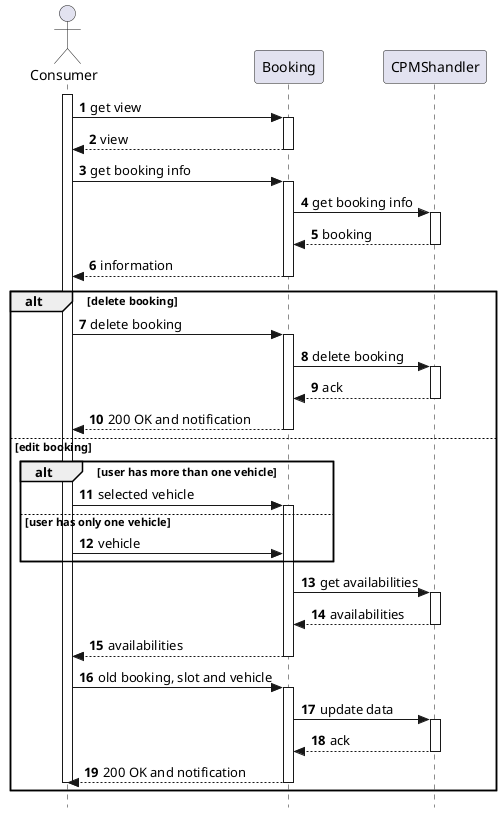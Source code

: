@startuml

skinparam style strictuml
autonumber

actor Consumer as user
participant Booking as book
participant CPMShandler as cpms

activate user
user -> book : get view
activate book
book --> user : view
deactivate book

user -> book : get booking info
activate book
book -> cpms : get booking info
activate cpms
cpms --> book : booking
deactivate cpms
book --> user : information
deactivate book

alt delete booking
    user -> book : delete booking
    activate book
    book -> cpms : delete booking
    activate cpms
    cpms --> book : ack
    deactivate cpms
    book --> user : 200 OK and notification
    deactivate book
else edit booking
    alt user has more than one vehicle
        user -> book : selected vehicle
        activate book
    else user has only one vehicle
        user -> book : vehicle
    end
    book -> cpms : get availabilities
    activate cpms
    cpms --> book : availabilities
    deactivate cpms
    book --> user : availabilities
    deactivate book

    user -> book : old booking, slot and vehicle
    activate book
    book -> cpms : update data
    activate cpms
    cpms --> book : ack
    deactivate cpms
    book --> user : 200 OK and notification
    deactivate book
    deactivate user
end

@enduml

